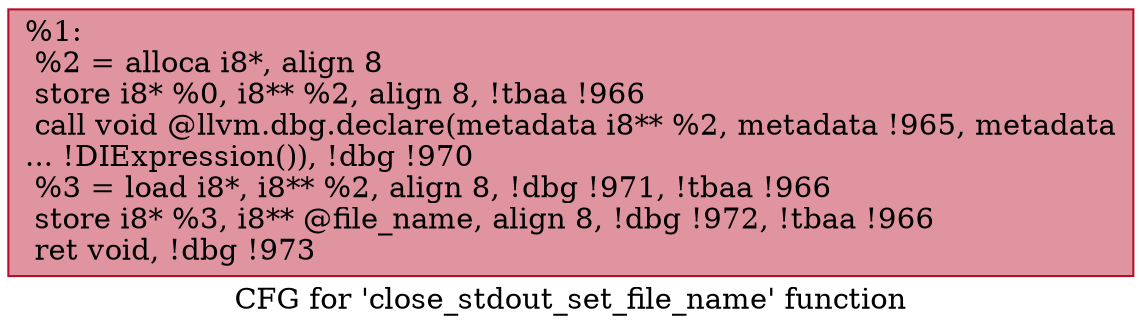 digraph "CFG for 'close_stdout_set_file_name' function" {
	label="CFG for 'close_stdout_set_file_name' function";

	Node0x2123690 [shape=record,color="#b70d28ff", style=filled, fillcolor="#b70d2870",label="{%1:\l  %2 = alloca i8*, align 8\l  store i8* %0, i8** %2, align 8, !tbaa !966\l  call void @llvm.dbg.declare(metadata i8** %2, metadata !965, metadata\l... !DIExpression()), !dbg !970\l  %3 = load i8*, i8** %2, align 8, !dbg !971, !tbaa !966\l  store i8* %3, i8** @file_name, align 8, !dbg !972, !tbaa !966\l  ret void, !dbg !973\l}"];
}
